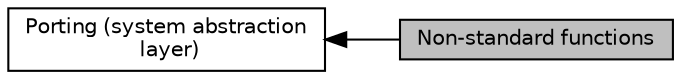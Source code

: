 digraph "Non-standard functions"
{
  edge [fontname="Helvetica",fontsize="10",labelfontname="Helvetica",labelfontsize="10"];
  node [fontname="Helvetica",fontsize="10",shape=box];
  rankdir=LR;
  Node1 [label="Non-standard functions",height=0.2,width=0.4,color="black", fillcolor="grey75", style="filled", fontcolor="black",tooltip=" "];
  Node2 [label="Porting (system abstraction\l layer)",height=0.2,width=0.4,color="black", fillcolor="white", style="filled",URL="$group__sys__layer.html",tooltip=" "];
  Node2->Node1 [shape=plaintext, dir="back", style="solid"];
}
